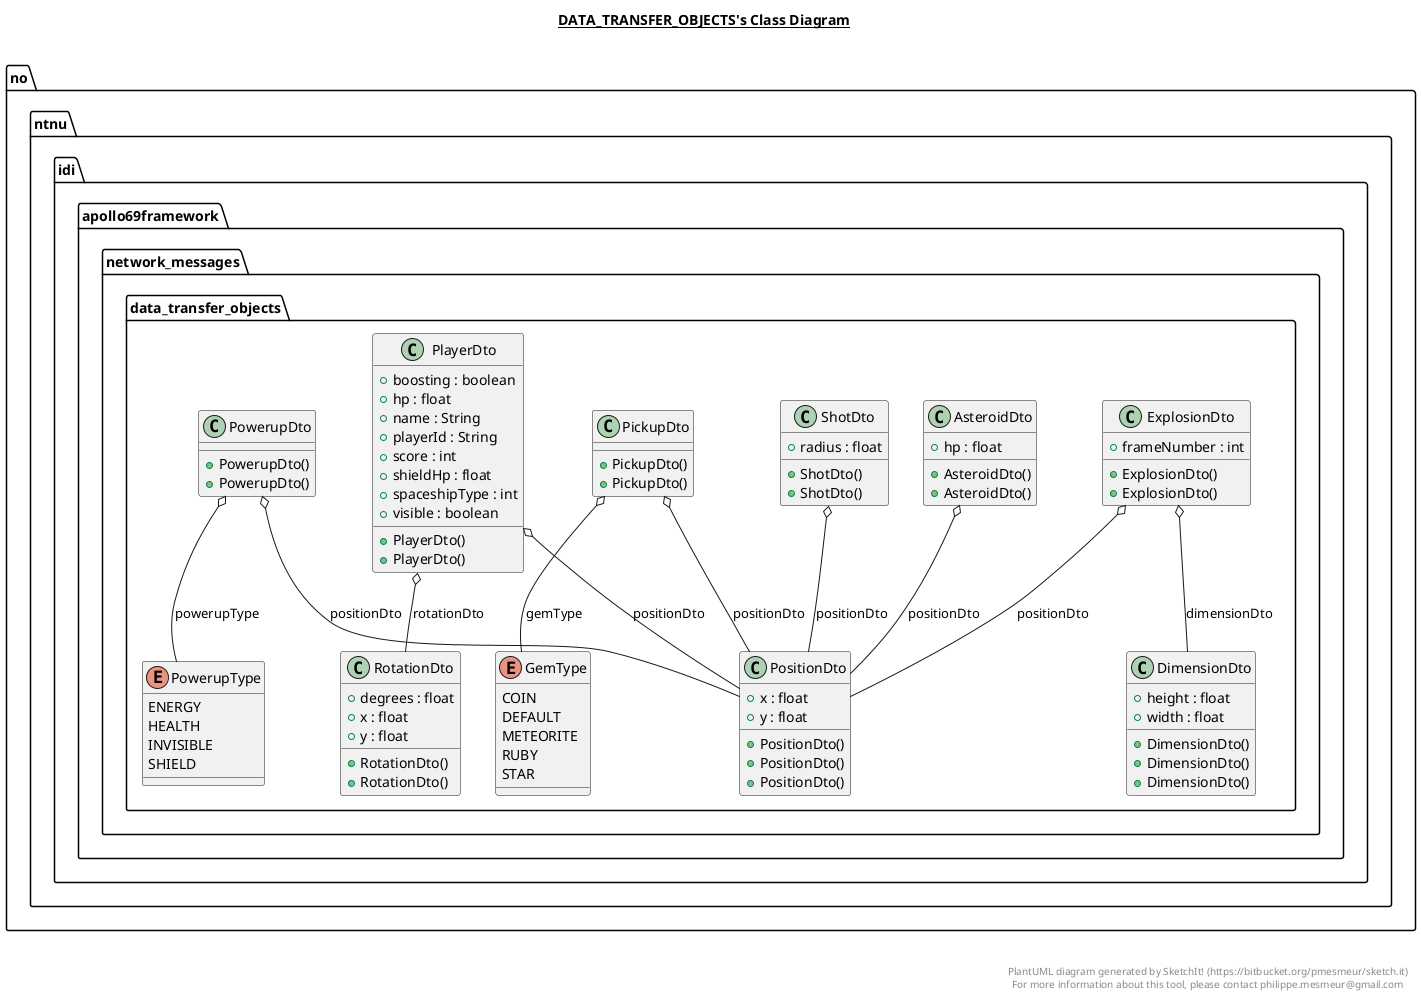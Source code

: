 @startuml

title __DATA_TRANSFER_OBJECTS's Class Diagram__\n

  namespace no.ntnu.idi.apollo69framework {
    namespace network_messages {
      namespace data_transfer_objects {
        class no.ntnu.idi.apollo69framework.network_messages.data_transfer_objects.AsteroidDto {
            + hp : float
            + AsteroidDto()
            + AsteroidDto()
        }
      }
    }
  }
  

  namespace no.ntnu.idi.apollo69framework {
    namespace network_messages {
      namespace data_transfer_objects {
        class no.ntnu.idi.apollo69framework.network_messages.data_transfer_objects.DimensionDto {
            + height : float
            + width : float
            + DimensionDto()
            + DimensionDto()
            + DimensionDto()
        }
      }
    }
  }
  

  namespace no.ntnu.idi.apollo69framework {
    namespace network_messages {
      namespace data_transfer_objects {
        class no.ntnu.idi.apollo69framework.network_messages.data_transfer_objects.ExplosionDto {
            + frameNumber : int
            + ExplosionDto()
            + ExplosionDto()
        }
      }
    }
  }
  

  namespace no.ntnu.idi.apollo69framework {
    namespace network_messages {
      namespace data_transfer_objects {
        enum GemType {
          COIN
          DEFAULT
          METEORITE
          RUBY
          STAR
        }
      }
    }
  }
  

  namespace no.ntnu.idi.apollo69framework {
    namespace network_messages {
      namespace data_transfer_objects {
        class no.ntnu.idi.apollo69framework.network_messages.data_transfer_objects.PickupDto {
            + PickupDto()
            + PickupDto()
        }
      }
    }
  }
  

  namespace no.ntnu.idi.apollo69framework {
    namespace network_messages {
      namespace data_transfer_objects {
        class no.ntnu.idi.apollo69framework.network_messages.data_transfer_objects.PlayerDto {
            + boosting : boolean
            + hp : float
            + name : String
            + playerId : String
            + score : int
            + shieldHp : float
            + spaceshipType : int
            + visible : boolean
            + PlayerDto()
            + PlayerDto()
        }
      }
    }
  }
  

  namespace no.ntnu.idi.apollo69framework {
    namespace network_messages {
      namespace data_transfer_objects {
        class no.ntnu.idi.apollo69framework.network_messages.data_transfer_objects.PositionDto {
            + x : float
            + y : float
            + PositionDto()
            + PositionDto()
            + PositionDto()
        }
      }
    }
  }
  

  namespace no.ntnu.idi.apollo69framework {
    namespace network_messages {
      namespace data_transfer_objects {
        class no.ntnu.idi.apollo69framework.network_messages.data_transfer_objects.PowerupDto {
            + PowerupDto()
            + PowerupDto()
        }
      }
    }
  }
  

  namespace no.ntnu.idi.apollo69framework {
    namespace network_messages {
      namespace data_transfer_objects {
        enum PowerupType {
          ENERGY
          HEALTH
          INVISIBLE
          SHIELD
        }
      }
    }
  }
  

  namespace no.ntnu.idi.apollo69framework {
    namespace network_messages {
      namespace data_transfer_objects {
        class no.ntnu.idi.apollo69framework.network_messages.data_transfer_objects.RotationDto {
            + degrees : float
            + x : float
            + y : float
            + RotationDto()
            + RotationDto()
        }
      }
    }
  }
  

  namespace no.ntnu.idi.apollo69framework {
    namespace network_messages {
      namespace data_transfer_objects {
        class no.ntnu.idi.apollo69framework.network_messages.data_transfer_objects.ShotDto {
            + radius : float
            + ShotDto()
            + ShotDto()
        }
      }
    }
  }
  

  no.ntnu.idi.apollo69framework.network_messages.data_transfer_objects.AsteroidDto o-- no.ntnu.idi.apollo69framework.network_messages.data_transfer_objects.PositionDto : positionDto
  no.ntnu.idi.apollo69framework.network_messages.data_transfer_objects.ExplosionDto o-- no.ntnu.idi.apollo69framework.network_messages.data_transfer_objects.DimensionDto : dimensionDto
  no.ntnu.idi.apollo69framework.network_messages.data_transfer_objects.ExplosionDto o-- no.ntnu.idi.apollo69framework.network_messages.data_transfer_objects.PositionDto : positionDto
  no.ntnu.idi.apollo69framework.network_messages.data_transfer_objects.PickupDto o-- no.ntnu.idi.apollo69framework.network_messages.data_transfer_objects.GemType : gemType
  no.ntnu.idi.apollo69framework.network_messages.data_transfer_objects.PickupDto o-- no.ntnu.idi.apollo69framework.network_messages.data_transfer_objects.PositionDto : positionDto
  no.ntnu.idi.apollo69framework.network_messages.data_transfer_objects.PlayerDto o-- no.ntnu.idi.apollo69framework.network_messages.data_transfer_objects.PositionDto : positionDto
  no.ntnu.idi.apollo69framework.network_messages.data_transfer_objects.PlayerDto o-- no.ntnu.idi.apollo69framework.network_messages.data_transfer_objects.RotationDto : rotationDto
  no.ntnu.idi.apollo69framework.network_messages.data_transfer_objects.PowerupDto o-- no.ntnu.idi.apollo69framework.network_messages.data_transfer_objects.PositionDto : positionDto
  no.ntnu.idi.apollo69framework.network_messages.data_transfer_objects.PowerupDto o-- no.ntnu.idi.apollo69framework.network_messages.data_transfer_objects.PowerupType : powerupType
  no.ntnu.idi.apollo69framework.network_messages.data_transfer_objects.ShotDto o-- no.ntnu.idi.apollo69framework.network_messages.data_transfer_objects.PositionDto : positionDto


right footer


PlantUML diagram generated by SketchIt! (https://bitbucket.org/pmesmeur/sketch.it)
For more information about this tool, please contact philippe.mesmeur@gmail.com
endfooter

@enduml

